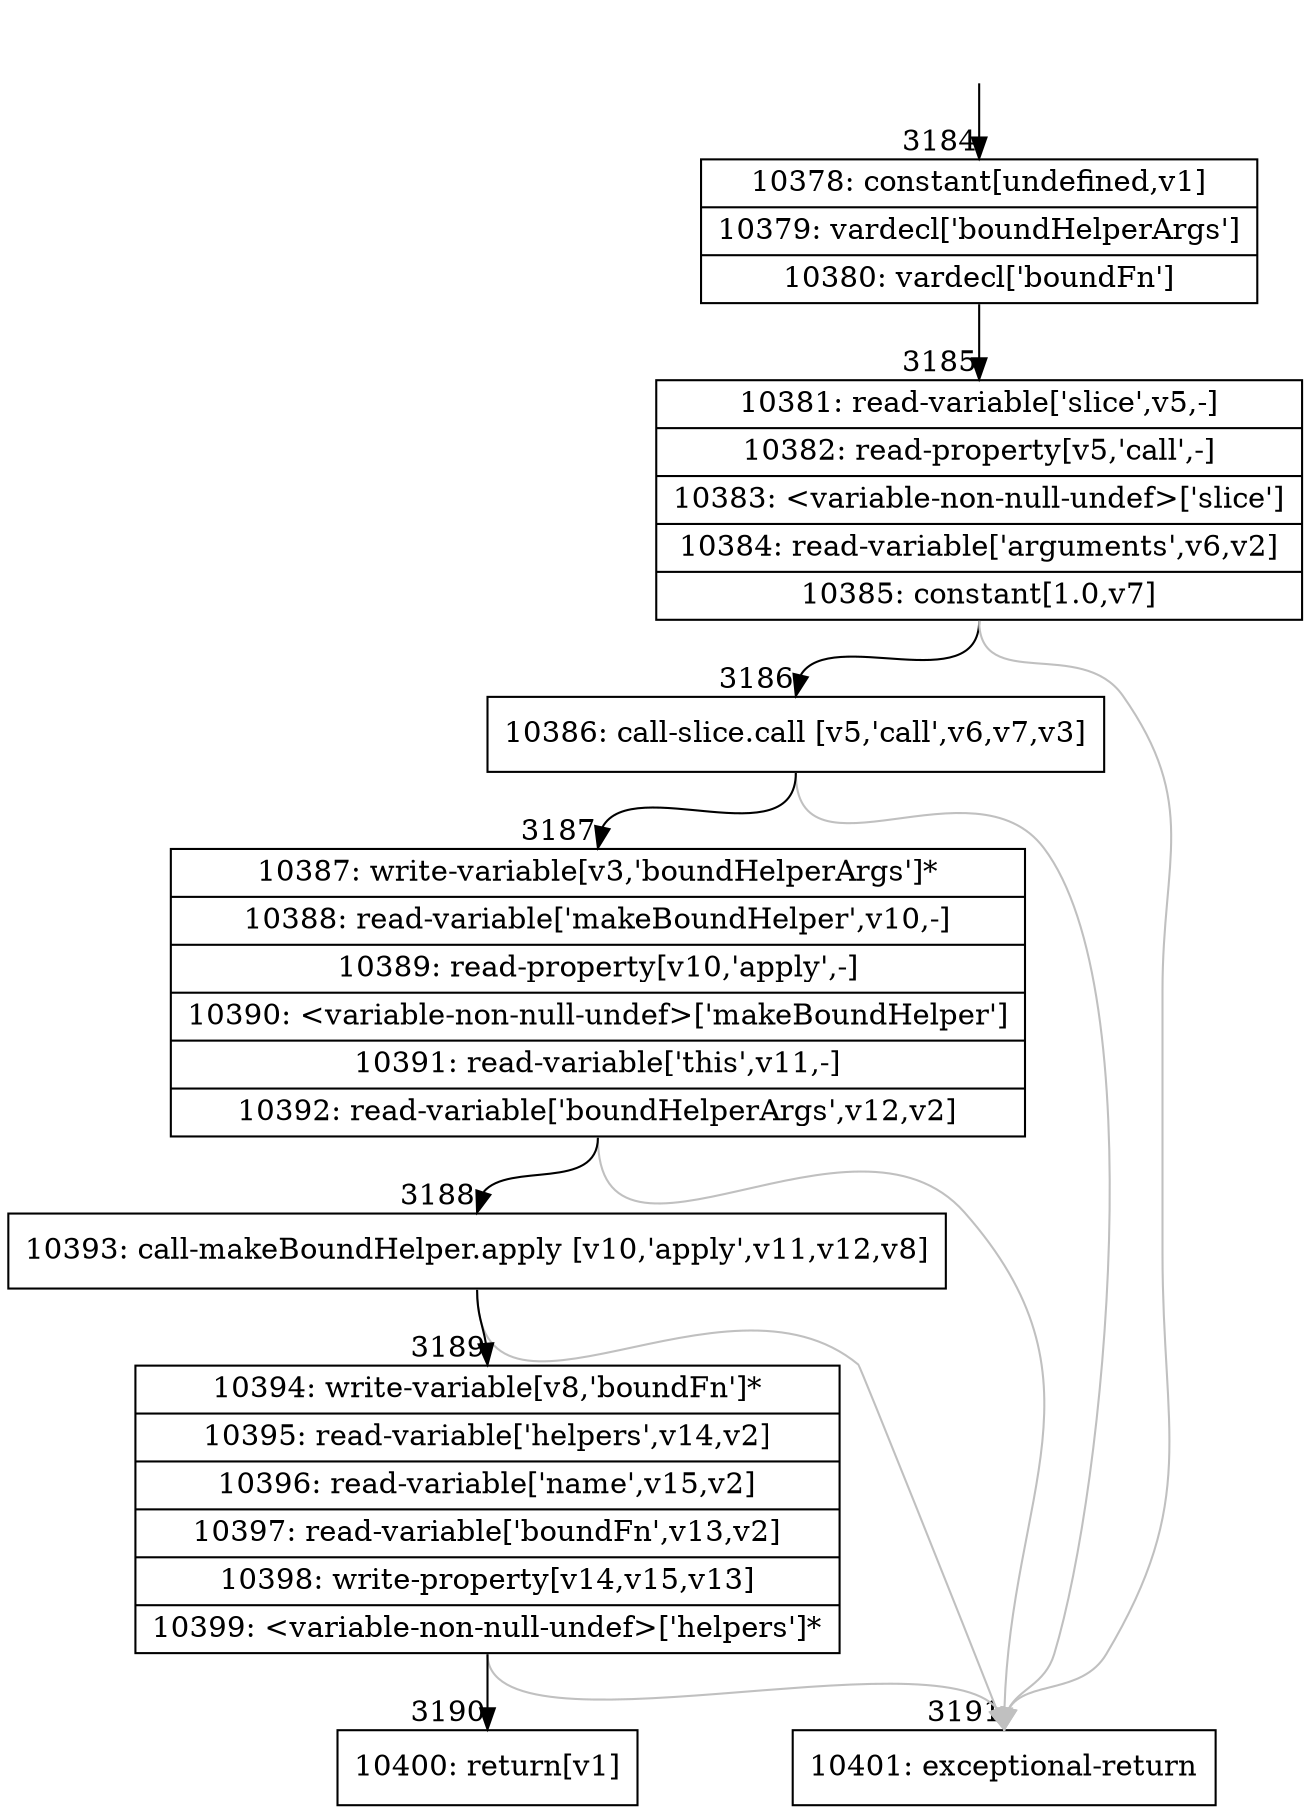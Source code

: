 digraph {
rankdir="TD"
BB_entry255[shape=none,label=""];
BB_entry255 -> BB3184 [tailport=s, headport=n, headlabel="    3184"]
BB3184 [shape=record label="{10378: constant[undefined,v1]|10379: vardecl['boundHelperArgs']|10380: vardecl['boundFn']}" ] 
BB3184 -> BB3185 [tailport=s, headport=n, headlabel="      3185"]
BB3185 [shape=record label="{10381: read-variable['slice',v5,-]|10382: read-property[v5,'call',-]|10383: \<variable-non-null-undef\>['slice']|10384: read-variable['arguments',v6,v2]|10385: constant[1.0,v7]}" ] 
BB3185 -> BB3186 [tailport=s, headport=n, headlabel="      3186"]
BB3185 -> BB3191 [tailport=s, headport=n, color=gray, headlabel="      3191"]
BB3186 [shape=record label="{10386: call-slice.call [v5,'call',v6,v7,v3]}" ] 
BB3186 -> BB3187 [tailport=s, headport=n, headlabel="      3187"]
BB3186 -> BB3191 [tailport=s, headport=n, color=gray]
BB3187 [shape=record label="{10387: write-variable[v3,'boundHelperArgs']*|10388: read-variable['makeBoundHelper',v10,-]|10389: read-property[v10,'apply',-]|10390: \<variable-non-null-undef\>['makeBoundHelper']|10391: read-variable['this',v11,-]|10392: read-variable['boundHelperArgs',v12,v2]}" ] 
BB3187 -> BB3188 [tailport=s, headport=n, headlabel="      3188"]
BB3187 -> BB3191 [tailport=s, headport=n, color=gray]
BB3188 [shape=record label="{10393: call-makeBoundHelper.apply [v10,'apply',v11,v12,v8]}" ] 
BB3188 -> BB3189 [tailport=s, headport=n, headlabel="      3189"]
BB3188 -> BB3191 [tailport=s, headport=n, color=gray]
BB3189 [shape=record label="{10394: write-variable[v8,'boundFn']*|10395: read-variable['helpers',v14,v2]|10396: read-variable['name',v15,v2]|10397: read-variable['boundFn',v13,v2]|10398: write-property[v14,v15,v13]|10399: \<variable-non-null-undef\>['helpers']*}" ] 
BB3189 -> BB3190 [tailport=s, headport=n, headlabel="      3190"]
BB3189 -> BB3191 [tailport=s, headport=n, color=gray]
BB3190 [shape=record label="{10400: return[v1]}" ] 
BB3191 [shape=record label="{10401: exceptional-return}" ] 
//#$~ 5338
}
